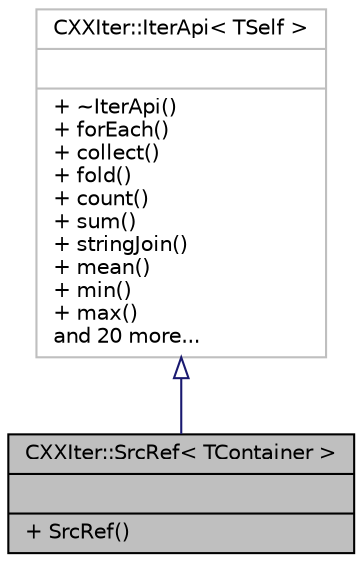 digraph "CXXIter::SrcRef&lt; TContainer &gt;"
{
 // INTERACTIVE_SVG=YES
 // LATEX_PDF_SIZE
  bgcolor="transparent";
  edge [fontname="Helvetica",fontsize="10",labelfontname="Helvetica",labelfontsize="10"];
  node [fontname="Helvetica",fontsize="10",shape=record];
  Node1 [label="{CXXIter::SrcRef\< TContainer \>\n||+ SrcRef()\l}",height=0.2,width=0.4,color="black", fillcolor="grey75", style="filled", fontcolor="black",tooltip=" "];
  Node2 -> Node1 [dir="back",color="midnightblue",fontsize="10",style="solid",arrowtail="onormal",fontname="Helvetica"];
  Node2 [label="{CXXIter::IterApi\< TSelf \>\n||+ ~IterApi()\l+ forEach()\l+ collect()\l+ fold()\l+ count()\l+ sum()\l+ stringJoin()\l+ mean()\l+ min()\l+ max()\land 20 more...\l}",height=0.2,width=0.4,color="grey75",tooltip=" "];
}
